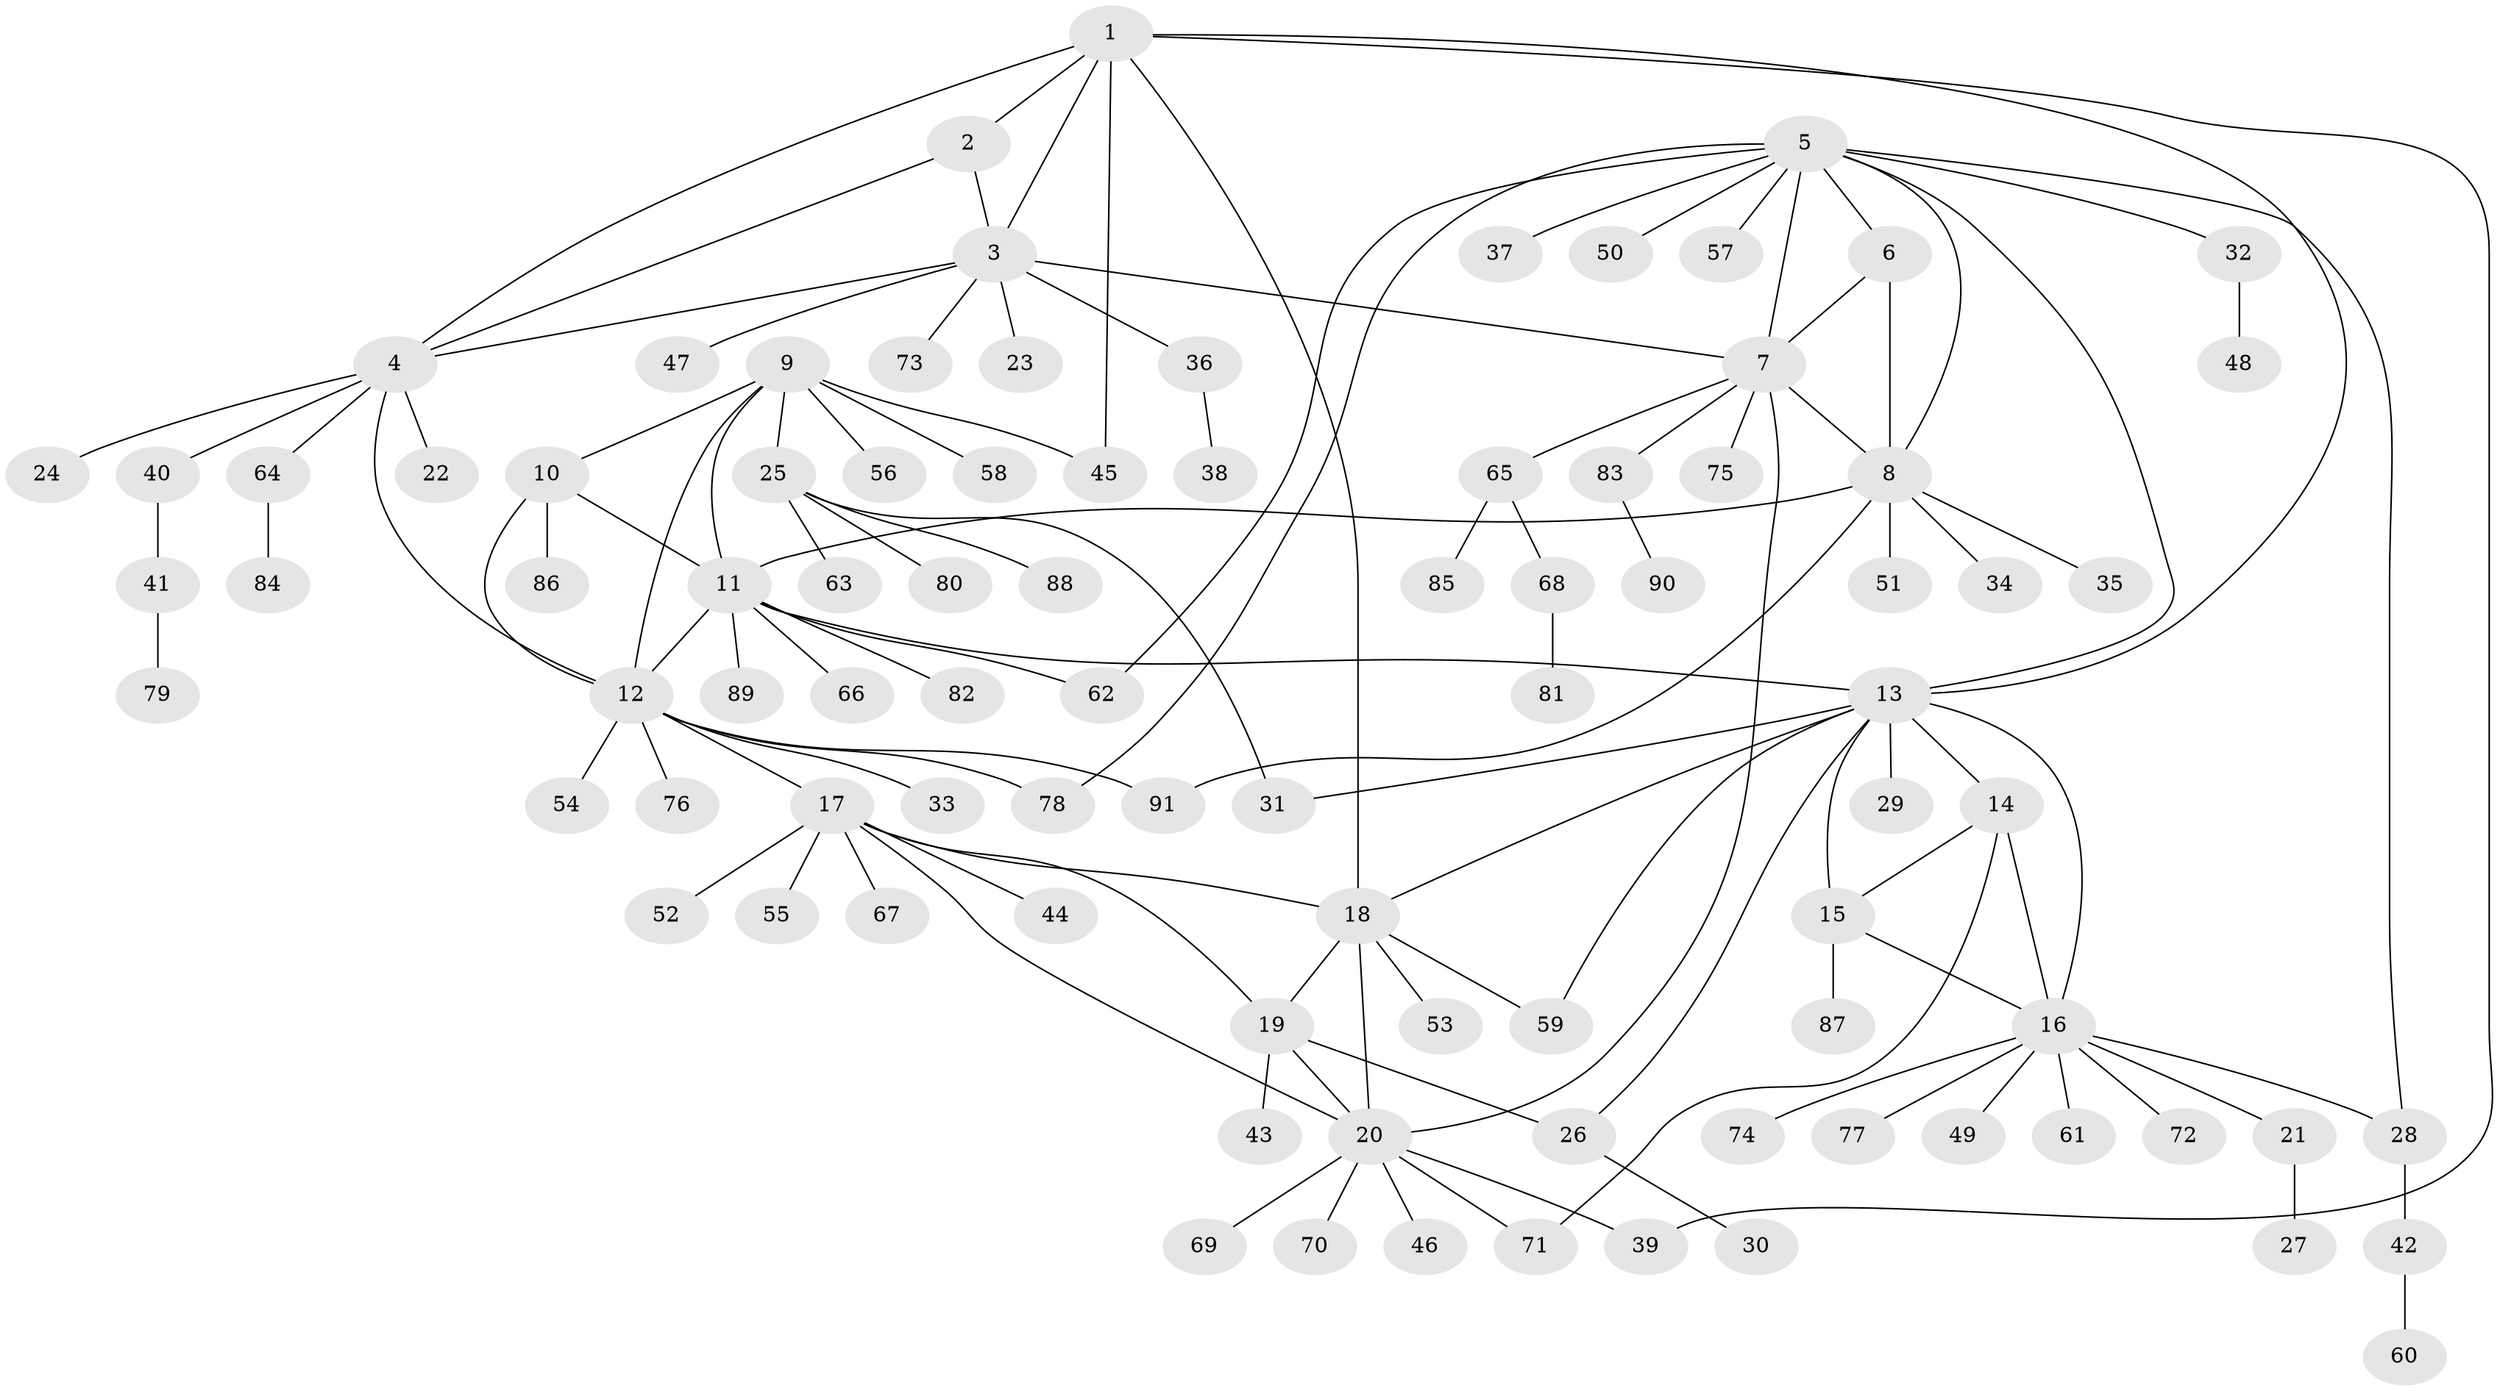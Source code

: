 // coarse degree distribution, {7: 0.047619047619047616, 3: 0.07936507936507936, 5: 0.047619047619047616, 8: 0.031746031746031744, 11: 0.015873015873015872, 6: 0.047619047619047616, 4: 0.031746031746031744, 10: 0.015873015873015872, 9: 0.031746031746031744, 2: 0.14285714285714285, 1: 0.5079365079365079}
// Generated by graph-tools (version 1.1) at 2025/19/03/04/25 18:19:53]
// undirected, 91 vertices, 121 edges
graph export_dot {
graph [start="1"]
  node [color=gray90,style=filled];
  1;
  2;
  3;
  4;
  5;
  6;
  7;
  8;
  9;
  10;
  11;
  12;
  13;
  14;
  15;
  16;
  17;
  18;
  19;
  20;
  21;
  22;
  23;
  24;
  25;
  26;
  27;
  28;
  29;
  30;
  31;
  32;
  33;
  34;
  35;
  36;
  37;
  38;
  39;
  40;
  41;
  42;
  43;
  44;
  45;
  46;
  47;
  48;
  49;
  50;
  51;
  52;
  53;
  54;
  55;
  56;
  57;
  58;
  59;
  60;
  61;
  62;
  63;
  64;
  65;
  66;
  67;
  68;
  69;
  70;
  71;
  72;
  73;
  74;
  75;
  76;
  77;
  78;
  79;
  80;
  81;
  82;
  83;
  84;
  85;
  86;
  87;
  88;
  89;
  90;
  91;
  1 -- 2;
  1 -- 3;
  1 -- 4;
  1 -- 13;
  1 -- 18;
  1 -- 39;
  1 -- 45;
  2 -- 3;
  2 -- 4;
  3 -- 4;
  3 -- 7;
  3 -- 23;
  3 -- 36;
  3 -- 47;
  3 -- 73;
  4 -- 12;
  4 -- 22;
  4 -- 24;
  4 -- 40;
  4 -- 64;
  5 -- 6;
  5 -- 7;
  5 -- 8;
  5 -- 13;
  5 -- 28;
  5 -- 32;
  5 -- 37;
  5 -- 50;
  5 -- 57;
  5 -- 62;
  5 -- 78;
  6 -- 7;
  6 -- 8;
  7 -- 8;
  7 -- 20;
  7 -- 65;
  7 -- 75;
  7 -- 83;
  8 -- 11;
  8 -- 34;
  8 -- 35;
  8 -- 51;
  8 -- 91;
  9 -- 10;
  9 -- 11;
  9 -- 12;
  9 -- 25;
  9 -- 45;
  9 -- 56;
  9 -- 58;
  10 -- 11;
  10 -- 12;
  10 -- 86;
  11 -- 12;
  11 -- 13;
  11 -- 62;
  11 -- 66;
  11 -- 82;
  11 -- 89;
  12 -- 17;
  12 -- 33;
  12 -- 54;
  12 -- 76;
  12 -- 78;
  12 -- 91;
  13 -- 14;
  13 -- 15;
  13 -- 16;
  13 -- 18;
  13 -- 26;
  13 -- 29;
  13 -- 31;
  13 -- 59;
  14 -- 15;
  14 -- 16;
  14 -- 71;
  15 -- 16;
  15 -- 87;
  16 -- 21;
  16 -- 28;
  16 -- 49;
  16 -- 61;
  16 -- 72;
  16 -- 74;
  16 -- 77;
  17 -- 18;
  17 -- 19;
  17 -- 20;
  17 -- 44;
  17 -- 52;
  17 -- 55;
  17 -- 67;
  18 -- 19;
  18 -- 20;
  18 -- 53;
  18 -- 59;
  19 -- 20;
  19 -- 26;
  19 -- 43;
  20 -- 39;
  20 -- 46;
  20 -- 69;
  20 -- 70;
  20 -- 71;
  21 -- 27;
  25 -- 31;
  25 -- 63;
  25 -- 80;
  25 -- 88;
  26 -- 30;
  28 -- 42;
  32 -- 48;
  36 -- 38;
  40 -- 41;
  41 -- 79;
  42 -- 60;
  64 -- 84;
  65 -- 68;
  65 -- 85;
  68 -- 81;
  83 -- 90;
}
